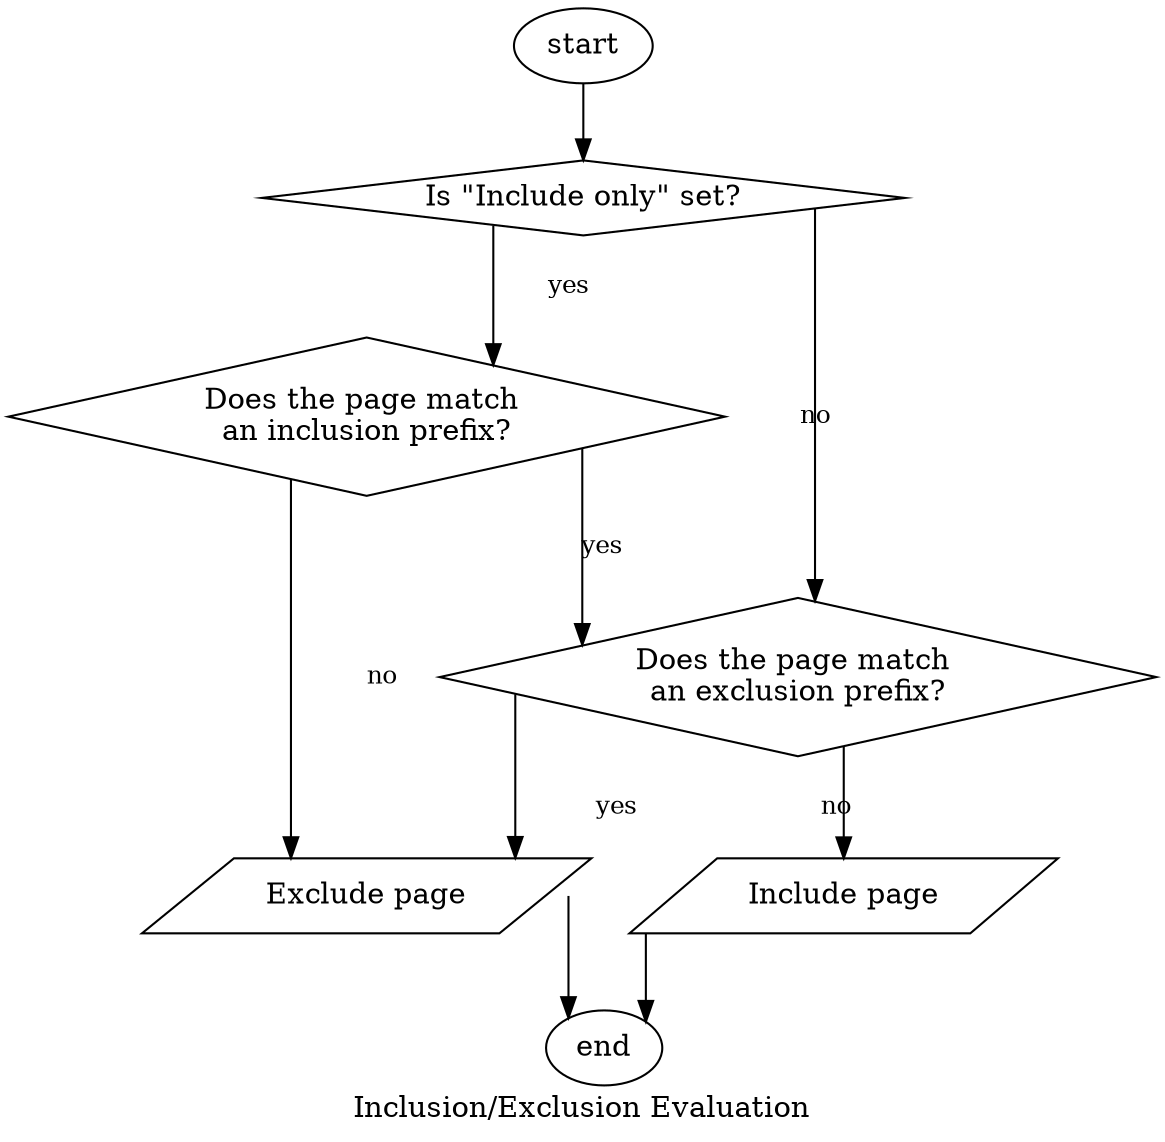 // render with:
// $ dot -Tpng inclusion-rules-eval.dot > inclusion-rules-eval.png
digraph inclusions {
        // graph
        label="Inclusion/Exclusion Evaluation"
        graph [overlap="false", splines="ortho"];
        edge [fontsize=12];

        // nodes
        start [label="start"];
        if_include_only[shape="diamond", label="Is \"Include only\" set?"];
        if_inclusion_applies_to_page[shape="diamond", label="Does the page match \nan inclusion prefix?"];
        if_exclusion_applies_to_page[shape="diamond", label="Does the page match \nan exclusion prefix?"];
        exclude_page[shape="parallelogram", label="Exclude page"];
        include_page[shape="parallelogram", label="Include page"];
        end   [label="end"];

        // edges
        start -> if_include_only;
        if_include_only -> if_inclusion_applies_to_page[label="yes"];
        if_include_only -> if_exclusion_applies_to_page[label="no"];
        if_inclusion_applies_to_page -> if_exclusion_applies_to_page[label="yes"];
        if_inclusion_applies_to_page -> exclude_page[label="no"];
        if_exclusion_applies_to_page -> include_page[label="no"];
        if_exclusion_applies_to_page -> exclude_page[label="yes"];
        exclude_page -> end;
        include_page -> end;
}